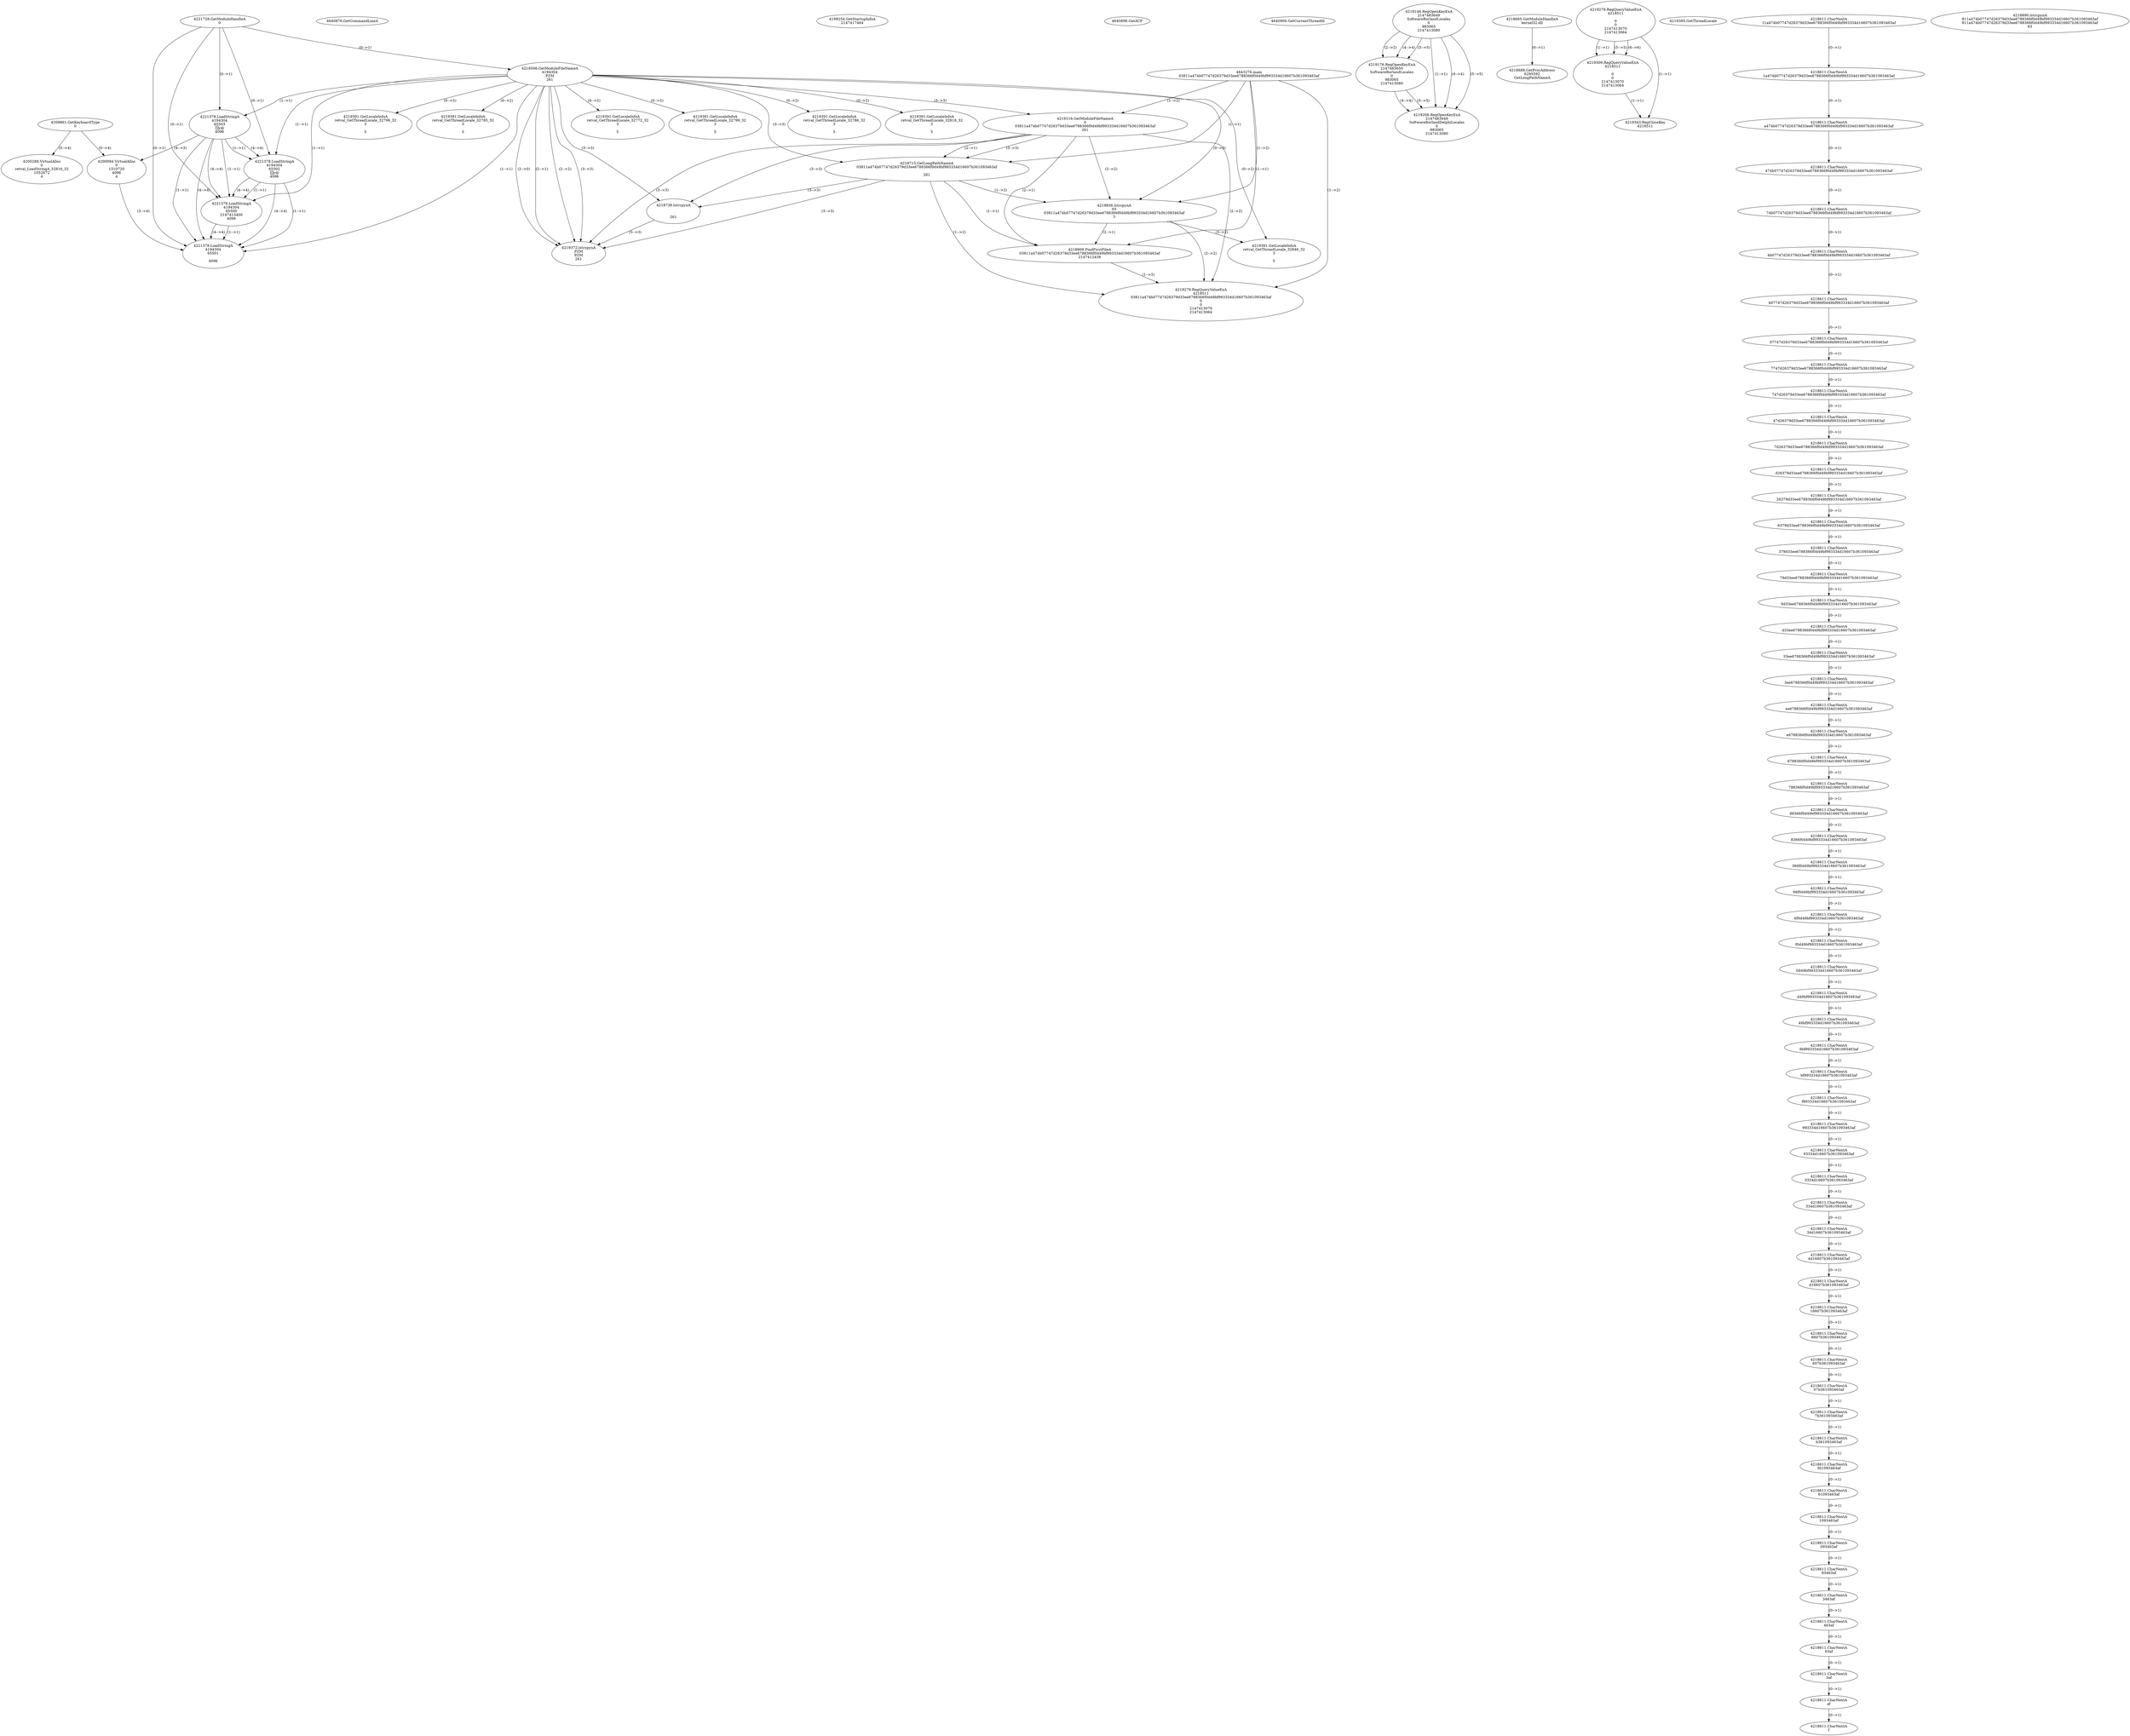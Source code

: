 // Global SCDG with merge call
digraph {
	0 [label="4643276.main
03811a474b07747d26379d33ee6788366f0d49bf993334d16607b361093463af"]
	1 [label="4221728.GetModuleHandleA
0"]
	2 [label="4209861.GetKeyboardType
0"]
	3 [label="4640876.GetCommandLineA
"]
	4 [label="4199254.GetStartupInfoA
2147417464"]
	5 [label="4640896.GetACP
"]
	6 [label="4640906.GetCurrentThreadId
"]
	7 [label="4218506.GetModuleFileNameA
4194304
PZM
261"]
	1 -> 7 [label="(0-->1)"]
	8 [label="4219116.GetModuleFileNameA
0
03811a474b07747d26379d33ee6788366f0d49bf993334d16607b361093463af
261"]
	0 -> 8 [label="(1-->2)"]
	7 -> 8 [label="(3-->3)"]
	9 [label="4219146.RegOpenKeyExA
2147483649
Software\Borland\Locales
0
983065
2147413080"]
	10 [label="4219176.RegOpenKeyExA
2147483650
Software\Borland\Locales
0
983065
2147413080"]
	9 -> 10 [label="(2-->2)"]
	9 -> 10 [label="(4-->4)"]
	9 -> 10 [label="(5-->5)"]
	11 [label="4218665.GetModuleHandleA
kernel32.dll"]
	12 [label="4218688.GetProcAddress
6295592
GetLongPathNameA"]
	11 -> 12 [label="(0-->1)"]
	13 [label="4218715.GetLongPathNameA
03811a474b07747d26379d33ee6788366f0d49bf993334d16607b361093463af

261"]
	0 -> 13 [label="(1-->1)"]
	8 -> 13 [label="(2-->1)"]
	7 -> 13 [label="(3-->3)"]
	8 -> 13 [label="(3-->3)"]
	14 [label="4218736.lstrcpynA


261"]
	7 -> 14 [label="(3-->3)"]
	8 -> 14 [label="(3-->3)"]
	13 -> 14 [label="(3-->3)"]
	15 [label="4219279.RegQueryValueExA
4218511

0
0
2147413070
2147413064"]
	16 [label="4219309.RegQueryValueExA
4218511

0
0
2147413070
2147413064"]
	15 -> 16 [label="(1-->1)"]
	15 -> 16 [label="(5-->5)"]
	15 -> 16 [label="(6-->6)"]
	17 [label="4219343.RegCloseKey
4218511"]
	15 -> 17 [label="(1-->1)"]
	16 -> 17 [label="(1-->1)"]
	18 [label="4219372.lstrcpynA
PZM
PZM
261"]
	7 -> 18 [label="(2-->1)"]
	7 -> 18 [label="(2-->2)"]
	7 -> 18 [label="(3-->3)"]
	8 -> 18 [label="(3-->3)"]
	13 -> 18 [label="(3-->3)"]
	14 -> 18 [label="(3-->3)"]
	7 -> 18 [label="(2-->0)"]
	19 [label="4219385.GetThreadLocale
"]
	20 [label="4219391.GetLocaleInfoA
retval_GetThreadLocale_32796_32
3

5"]
	7 -> 20 [label="(0-->2)"]
	21 [label="4221378.LoadStringA
4194304
65503
y@
4096"]
	1 -> 21 [label="(0-->1)"]
	7 -> 21 [label="(1-->1)"]
	22 [label="4219391.GetLocaleInfoA
retval_GetThreadLocale_32785_32
3

5"]
	7 -> 22 [label="(0-->2)"]
	23 [label="4221378.LoadStringA
4194304
65502
y@
4096"]
	1 -> 23 [label="(0-->1)"]
	7 -> 23 [label="(1-->1)"]
	21 -> 23 [label="(1-->1)"]
	21 -> 23 [label="(4-->4)"]
	24 [label="4200288.VirtualAlloc
0
retval_LoadStringA_32816_32
1052672
4"]
	2 -> 24 [label="(0-->4)"]
	25 [label="4218836.lstrcpynA
03
03811a474b07747d26379d33ee6788366f0d49bf993334d16607b361093463af
3"]
	0 -> 25 [label="(1-->2)"]
	8 -> 25 [label="(2-->2)"]
	13 -> 25 [label="(1-->2)"]
	7 -> 25 [label="(0-->3)"]
	26 [label="4218611.CharNextA
11a474b07747d26379d33ee6788366f0d49bf993334d16607b361093463af"]
	27 [label="4218611.CharNextA
1a474b07747d26379d33ee6788366f0d49bf993334d16607b361093463af"]
	26 -> 27 [label="(0-->1)"]
	28 [label="4218611.CharNextA
a474b07747d26379d33ee6788366f0d49bf993334d16607b361093463af"]
	27 -> 28 [label="(0-->1)"]
	29 [label="4218611.CharNextA
474b07747d26379d33ee6788366f0d49bf993334d16607b361093463af"]
	28 -> 29 [label="(0-->1)"]
	30 [label="4218611.CharNextA
74b07747d26379d33ee6788366f0d49bf993334d16607b361093463af"]
	29 -> 30 [label="(0-->1)"]
	31 [label="4218611.CharNextA
4b07747d26379d33ee6788366f0d49bf993334d16607b361093463af"]
	30 -> 31 [label="(0-->1)"]
	32 [label="4218611.CharNextA
b07747d26379d33ee6788366f0d49bf993334d16607b361093463af"]
	31 -> 32 [label="(0-->1)"]
	33 [label="4218611.CharNextA
07747d26379d33ee6788366f0d49bf993334d16607b361093463af"]
	32 -> 33 [label="(0-->1)"]
	34 [label="4218611.CharNextA
7747d26379d33ee6788366f0d49bf993334d16607b361093463af"]
	33 -> 34 [label="(0-->1)"]
	35 [label="4218611.CharNextA
747d26379d33ee6788366f0d49bf993334d16607b361093463af"]
	34 -> 35 [label="(0-->1)"]
	36 [label="4218611.CharNextA
47d26379d33ee6788366f0d49bf993334d16607b361093463af"]
	35 -> 36 [label="(0-->1)"]
	37 [label="4218611.CharNextA
7d26379d33ee6788366f0d49bf993334d16607b361093463af"]
	36 -> 37 [label="(0-->1)"]
	38 [label="4218611.CharNextA
d26379d33ee6788366f0d49bf993334d16607b361093463af"]
	37 -> 38 [label="(0-->1)"]
	39 [label="4218611.CharNextA
26379d33ee6788366f0d49bf993334d16607b361093463af"]
	38 -> 39 [label="(0-->1)"]
	40 [label="4218611.CharNextA
6379d33ee6788366f0d49bf993334d16607b361093463af"]
	39 -> 40 [label="(0-->1)"]
	41 [label="4218611.CharNextA
379d33ee6788366f0d49bf993334d16607b361093463af"]
	40 -> 41 [label="(0-->1)"]
	42 [label="4218611.CharNextA
79d33ee6788366f0d49bf993334d16607b361093463af"]
	41 -> 42 [label="(0-->1)"]
	43 [label="4218611.CharNextA
9d33ee6788366f0d49bf993334d16607b361093463af"]
	42 -> 43 [label="(0-->1)"]
	44 [label="4218611.CharNextA
d33ee6788366f0d49bf993334d16607b361093463af"]
	43 -> 44 [label="(0-->1)"]
	45 [label="4218611.CharNextA
33ee6788366f0d49bf993334d16607b361093463af"]
	44 -> 45 [label="(0-->1)"]
	46 [label="4218611.CharNextA
3ee6788366f0d49bf993334d16607b361093463af"]
	45 -> 46 [label="(0-->1)"]
	47 [label="4218611.CharNextA
ee6788366f0d49bf993334d16607b361093463af"]
	46 -> 47 [label="(0-->1)"]
	48 [label="4218611.CharNextA
e6788366f0d49bf993334d16607b361093463af"]
	47 -> 48 [label="(0-->1)"]
	49 [label="4218611.CharNextA
6788366f0d49bf993334d16607b361093463af"]
	48 -> 49 [label="(0-->1)"]
	50 [label="4218611.CharNextA
788366f0d49bf993334d16607b361093463af"]
	49 -> 50 [label="(0-->1)"]
	51 [label="4218611.CharNextA
88366f0d49bf993334d16607b361093463af"]
	50 -> 51 [label="(0-->1)"]
	52 [label="4218611.CharNextA
8366f0d49bf993334d16607b361093463af"]
	51 -> 52 [label="(0-->1)"]
	53 [label="4218611.CharNextA
366f0d49bf993334d16607b361093463af"]
	52 -> 53 [label="(0-->1)"]
	54 [label="4218611.CharNextA
66f0d49bf993334d16607b361093463af"]
	53 -> 54 [label="(0-->1)"]
	55 [label="4218611.CharNextA
6f0d49bf993334d16607b361093463af"]
	54 -> 55 [label="(0-->1)"]
	56 [label="4218611.CharNextA
f0d49bf993334d16607b361093463af"]
	55 -> 56 [label="(0-->1)"]
	57 [label="4218611.CharNextA
0d49bf993334d16607b361093463af"]
	56 -> 57 [label="(0-->1)"]
	58 [label="4218611.CharNextA
d49bf993334d16607b361093463af"]
	57 -> 58 [label="(0-->1)"]
	59 [label="4218611.CharNextA
49bf993334d16607b361093463af"]
	58 -> 59 [label="(0-->1)"]
	60 [label="4218611.CharNextA
9bf993334d16607b361093463af"]
	59 -> 60 [label="(0-->1)"]
	61 [label="4218611.CharNextA
bf993334d16607b361093463af"]
	60 -> 61 [label="(0-->1)"]
	62 [label="4218611.CharNextA
f993334d16607b361093463af"]
	61 -> 62 [label="(0-->1)"]
	63 [label="4218611.CharNextA
993334d16607b361093463af"]
	62 -> 63 [label="(0-->1)"]
	64 [label="4218611.CharNextA
93334d16607b361093463af"]
	63 -> 64 [label="(0-->1)"]
	65 [label="4218611.CharNextA
3334d16607b361093463af"]
	64 -> 65 [label="(0-->1)"]
	66 [label="4218611.CharNextA
334d16607b361093463af"]
	65 -> 66 [label="(0-->1)"]
	67 [label="4218611.CharNextA
34d16607b361093463af"]
	66 -> 67 [label="(0-->1)"]
	68 [label="4218611.CharNextA
4d16607b361093463af"]
	67 -> 68 [label="(0-->1)"]
	69 [label="4218611.CharNextA
d16607b361093463af"]
	68 -> 69 [label="(0-->1)"]
	70 [label="4218611.CharNextA
16607b361093463af"]
	69 -> 70 [label="(0-->1)"]
	71 [label="4218611.CharNextA
6607b361093463af"]
	70 -> 71 [label="(0-->1)"]
	72 [label="4218611.CharNextA
607b361093463af"]
	71 -> 72 [label="(0-->1)"]
	73 [label="4218611.CharNextA
07b361093463af"]
	72 -> 73 [label="(0-->1)"]
	74 [label="4218611.CharNextA
7b361093463af"]
	73 -> 74 [label="(0-->1)"]
	75 [label="4218611.CharNextA
b361093463af"]
	74 -> 75 [label="(0-->1)"]
	76 [label="4218611.CharNextA
361093463af"]
	75 -> 76 [label="(0-->1)"]
	77 [label="4218611.CharNextA
61093463af"]
	76 -> 77 [label="(0-->1)"]
	78 [label="4218611.CharNextA
1093463af"]
	77 -> 78 [label="(0-->1)"]
	79 [label="4218611.CharNextA
093463af"]
	78 -> 79 [label="(0-->1)"]
	80 [label="4218611.CharNextA
93463af"]
	79 -> 80 [label="(0-->1)"]
	81 [label="4218611.CharNextA
3463af"]
	80 -> 81 [label="(0-->1)"]
	82 [label="4218611.CharNextA
463af"]
	81 -> 82 [label="(0-->1)"]
	83 [label="4218611.CharNextA
63af"]
	82 -> 83 [label="(0-->1)"]
	84 [label="4218611.CharNextA
3af"]
	83 -> 84 [label="(0-->1)"]
	85 [label="4218611.CharNextA
af"]
	84 -> 85 [label="(0-->1)"]
	86 [label="4218611.CharNextA
f"]
	85 -> 86 [label="(0-->1)"]
	87 [label="4218890.lstrcpynA
811a474b07747d26379d33ee6788366f0d49bf993334d16607b361093463af
811a474b07747d26379d33ee6788366f0d49bf993334d16607b361093463af
63"]
	88 [label="4218909.FindFirstFileA
03811a474b07747d26379d33ee6788366f0d49bf993334d16607b361093463af
2147412438"]
	0 -> 88 [label="(1-->1)"]
	8 -> 88 [label="(2-->1)"]
	13 -> 88 [label="(1-->1)"]
	25 -> 88 [label="(2-->1)"]
	89 [label="4219279.RegQueryValueExA
4218511
03811a474b07747d26379d33ee6788366f0d49bf993334d16607b361093463af
0
0
2147413070
2147413064"]
	0 -> 89 [label="(1-->2)"]
	8 -> 89 [label="(2-->2)"]
	13 -> 89 [label="(1-->2)"]
	25 -> 89 [label="(2-->2)"]
	88 -> 89 [label="(1-->2)"]
	90 [label="4219391.GetLocaleInfoA
retval_GetThreadLocale_32846_32
3

5"]
	7 -> 90 [label="(0-->2)"]
	25 -> 90 [label="(3-->2)"]
	91 [label="4221378.LoadStringA
4194304
65500
2147413400
4096"]
	1 -> 91 [label="(0-->1)"]
	7 -> 91 [label="(1-->1)"]
	21 -> 91 [label="(1-->1)"]
	23 -> 91 [label="(1-->1)"]
	21 -> 91 [label="(4-->4)"]
	23 -> 91 [label="(4-->4)"]
	92 [label="4219206.RegOpenKeyExA
2147483649
Software\Borland\Delphi\Locales
0
983065
2147413080"]
	9 -> 92 [label="(1-->1)"]
	9 -> 92 [label="(4-->4)"]
	10 -> 92 [label="(4-->4)"]
	9 -> 92 [label="(5-->5)"]
	10 -> 92 [label="(5-->5)"]
	93 [label="4219391.GetLocaleInfoA
retval_GetThreadLocale_32772_32
3

5"]
	7 -> 93 [label="(0-->2)"]
	94 [label="4219391.GetLocaleInfoA
retval_GetThreadLocale_32799_32
3

5"]
	7 -> 94 [label="(0-->2)"]
	95 [label="4219391.GetLocaleInfoA
retval_GetThreadLocale_32786_32
3

5"]
	7 -> 95 [label="(0-->2)"]
	96 [label="4200094.VirtualAlloc
0
1310720
4096
4"]
	21 -> 96 [label="(4-->3)"]
	2 -> 96 [label="(0-->4)"]
	97 [label="4221378.LoadStringA
4194304
65501

4096"]
	1 -> 97 [label="(0-->1)"]
	7 -> 97 [label="(1-->1)"]
	21 -> 97 [label="(1-->1)"]
	23 -> 97 [label="(1-->1)"]
	91 -> 97 [label="(1-->1)"]
	21 -> 97 [label="(4-->4)"]
	23 -> 97 [label="(4-->4)"]
	91 -> 97 [label="(4-->4)"]
	96 -> 97 [label="(3-->4)"]
	98 [label="4219391.GetLocaleInfoA
retval_GetThreadLocale_32818_32
3

5"]
	7 -> 98 [label="(0-->2)"]
}
